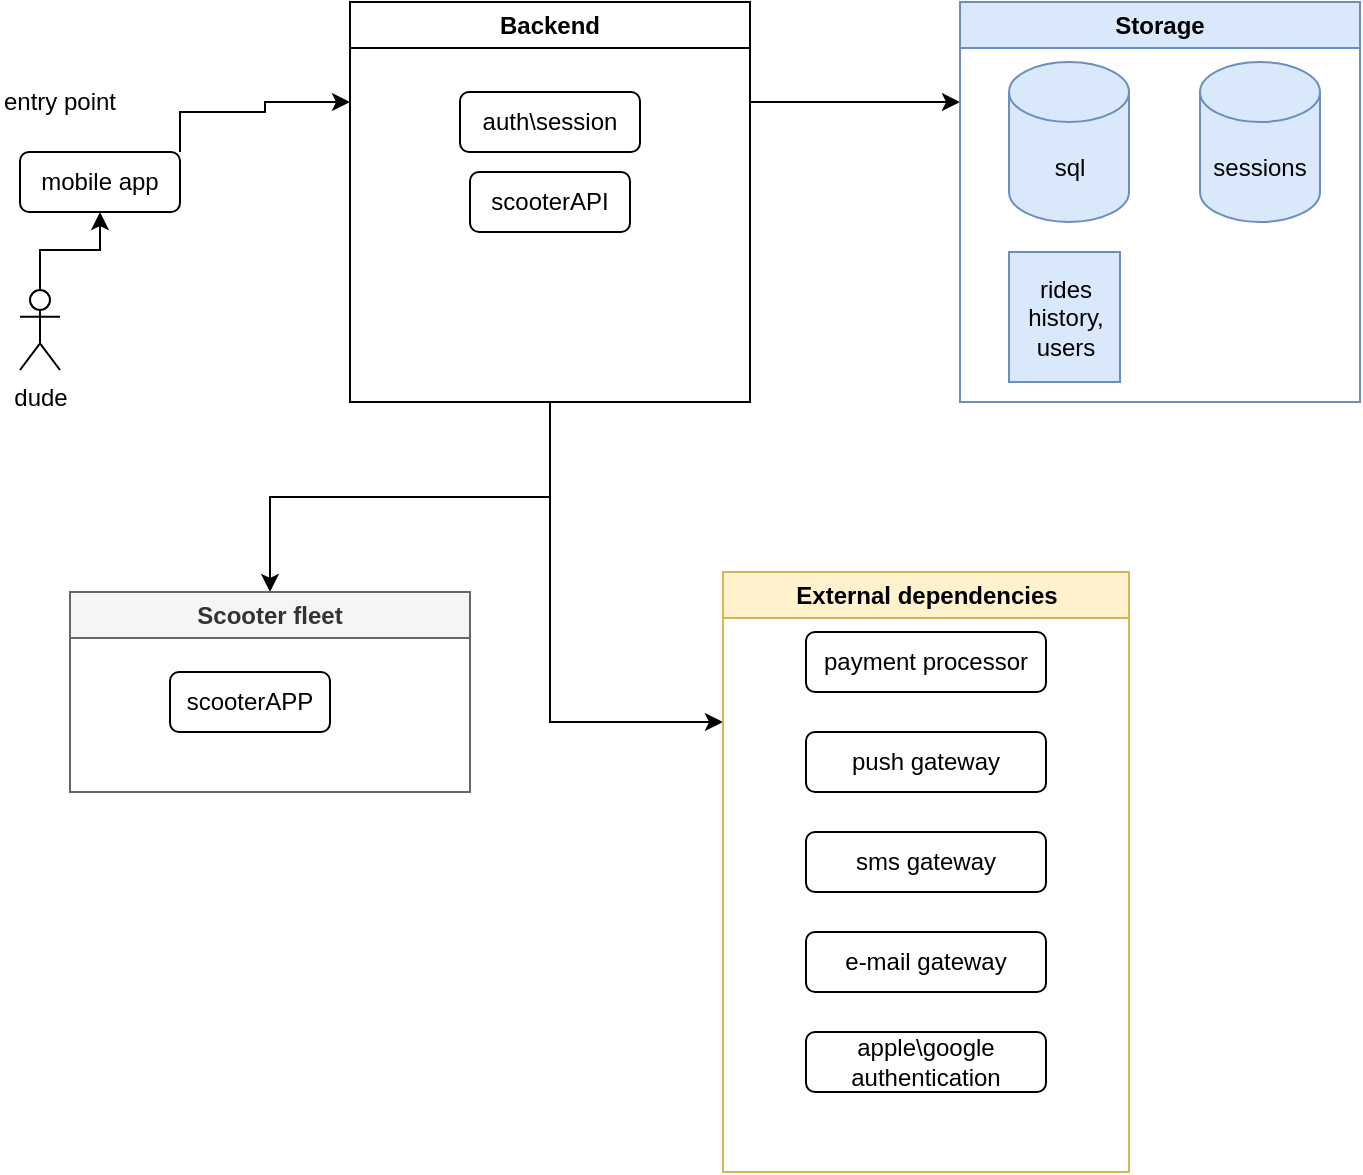 <mxfile version="21.6.2" type="github">
  <diagram name="Page-1" id="Am2LJb5aJQRjsUZjBQBN">
    <mxGraphModel dx="1221" dy="786" grid="1" gridSize="10" guides="1" tooltips="1" connect="1" arrows="1" fold="1" page="1" pageScale="1" pageWidth="827" pageHeight="1169" background="none" math="0" shadow="0">
      <root>
        <mxCell id="0" />
        <mxCell id="1" parent="0" />
        <mxCell id="fov3lNXXls2dyVqmJNGs-14" style="edgeStyle=orthogonalEdgeStyle;rounded=0;orthogonalLoop=1;jettySize=auto;html=1;exitX=0.5;exitY=0;exitDx=0;exitDy=0;exitPerimeter=0;entryX=0.5;entryY=1;entryDx=0;entryDy=0;" edge="1" parent="1" source="q9BPsh-HXrNiZBPe5cC2-1" target="q9BPsh-HXrNiZBPe5cC2-10">
          <mxGeometry relative="1" as="geometry" />
        </mxCell>
        <mxCell id="q9BPsh-HXrNiZBPe5cC2-1" value="dude" style="shape=umlActor;verticalLabelPosition=bottom;verticalAlign=top;html=1;outlineConnect=0;" parent="1" vertex="1">
          <mxGeometry x="30" y="179" width="20" height="40" as="geometry" />
        </mxCell>
        <mxCell id="q9BPsh-HXrNiZBPe5cC2-9" value="auth\session" style="rounded=1;whiteSpace=wrap;html=1;" parent="1" vertex="1">
          <mxGeometry x="250" y="80" width="90" height="30" as="geometry" />
        </mxCell>
        <mxCell id="q9BPsh-HXrNiZBPe5cC2-11" style="edgeStyle=orthogonalEdgeStyle;rounded=0;orthogonalLoop=1;jettySize=auto;html=1;exitX=1;exitY=0;exitDx=0;exitDy=0;entryX=0;entryY=0.25;entryDx=0;entryDy=0;" parent="1" source="q9BPsh-HXrNiZBPe5cC2-10" target="fov3lNXXls2dyVqmJNGs-4" edge="1">
          <mxGeometry relative="1" as="geometry">
            <mxPoint x="228.83" y="89.24" as="targetPoint" />
          </mxGeometry>
        </mxCell>
        <mxCell id="q9BPsh-HXrNiZBPe5cC2-10" value="mobile app" style="rounded=1;whiteSpace=wrap;html=1;" parent="1" vertex="1">
          <mxGeometry x="30" y="110" width="80" height="30" as="geometry" />
        </mxCell>
        <mxCell id="q9BPsh-HXrNiZBPe5cC2-12" value="scooterAPI" style="rounded=1;whiteSpace=wrap;html=1;" parent="1" vertex="1">
          <mxGeometry x="255" y="120" width="80" height="30" as="geometry" />
        </mxCell>
        <mxCell id="q9BPsh-HXrNiZBPe5cC2-15" value="payment processor" style="rounded=1;whiteSpace=wrap;html=1;" parent="1" vertex="1">
          <mxGeometry x="423" y="350" width="120" height="30" as="geometry" />
        </mxCell>
        <mxCell id="q9BPsh-HXrNiZBPe5cC2-16" value="push gateway" style="rounded=1;whiteSpace=wrap;html=1;" parent="1" vertex="1">
          <mxGeometry x="423" y="400" width="120" height="30" as="geometry" />
        </mxCell>
        <mxCell id="q9BPsh-HXrNiZBPe5cC2-17" value="sms gateway" style="rounded=1;whiteSpace=wrap;html=1;" parent="1" vertex="1">
          <mxGeometry x="423" y="450" width="120" height="30" as="geometry" />
        </mxCell>
        <mxCell id="q9BPsh-HXrNiZBPe5cC2-20" value="e-mail gateway" style="rounded=1;whiteSpace=wrap;html=1;" parent="1" vertex="1">
          <mxGeometry x="423" y="500" width="120" height="30" as="geometry" />
        </mxCell>
        <mxCell id="fov3lNXXls2dyVqmJNGs-18" style="edgeStyle=orthogonalEdgeStyle;rounded=0;orthogonalLoop=1;jettySize=auto;html=1;exitX=1;exitY=0.25;exitDx=0;exitDy=0;entryX=0;entryY=0.25;entryDx=0;entryDy=0;" edge="1" parent="1" source="fov3lNXXls2dyVqmJNGs-4" target="fov3lNXXls2dyVqmJNGs-16">
          <mxGeometry relative="1" as="geometry" />
        </mxCell>
        <mxCell id="fov3lNXXls2dyVqmJNGs-19" style="edgeStyle=orthogonalEdgeStyle;rounded=0;orthogonalLoop=1;jettySize=auto;html=1;exitX=0.5;exitY=1;exitDx=0;exitDy=0;entryX=0;entryY=0.25;entryDx=0;entryDy=0;" edge="1" parent="1" source="fov3lNXXls2dyVqmJNGs-4" target="fov3lNXXls2dyVqmJNGs-5">
          <mxGeometry relative="1" as="geometry" />
        </mxCell>
        <mxCell id="fov3lNXXls2dyVqmJNGs-24" style="edgeStyle=orthogonalEdgeStyle;rounded=0;orthogonalLoop=1;jettySize=auto;html=1;" edge="1" parent="1" source="fov3lNXXls2dyVqmJNGs-4" target="fov3lNXXls2dyVqmJNGs-23">
          <mxGeometry relative="1" as="geometry" />
        </mxCell>
        <mxCell id="fov3lNXXls2dyVqmJNGs-4" value="Backend" style="swimlane;whiteSpace=wrap;html=1;" vertex="1" parent="1">
          <mxGeometry x="195" y="35" width="200" height="200" as="geometry" />
        </mxCell>
        <mxCell id="fov3lNXXls2dyVqmJNGs-5" value="External dependencies" style="swimlane;whiteSpace=wrap;html=1;fillColor=#fff2cc;strokeColor=#d6b656;" vertex="1" parent="1">
          <mxGeometry x="381.5" y="320" width="203" height="300" as="geometry">
            <mxRectangle x="381.5" y="320" width="170" height="30" as="alternateBounds" />
          </mxGeometry>
        </mxCell>
        <mxCell id="fov3lNXXls2dyVqmJNGs-15" value="apple\google authentication" style="rounded=1;whiteSpace=wrap;html=1;" vertex="1" parent="fov3lNXXls2dyVqmJNGs-5">
          <mxGeometry x="41.5" y="230" width="120" height="30" as="geometry" />
        </mxCell>
        <mxCell id="fov3lNXXls2dyVqmJNGs-7" value="entry point" style="text;html=1;strokeColor=none;fillColor=none;align=center;verticalAlign=middle;whiteSpace=wrap;rounded=0;" vertex="1" parent="1">
          <mxGeometry x="20" y="70" width="60" height="30" as="geometry" />
        </mxCell>
        <mxCell id="fov3lNXXls2dyVqmJNGs-16" value="Storage" style="swimlane;whiteSpace=wrap;html=1;fillColor=#dae8fc;strokeColor=#6c8ebf;" vertex="1" parent="1">
          <mxGeometry x="500" y="35" width="200" height="200" as="geometry" />
        </mxCell>
        <mxCell id="fov3lNXXls2dyVqmJNGs-20" value="sql" style="shape=cylinder3;whiteSpace=wrap;html=1;boundedLbl=1;backgroundOutline=1;size=15;fillColor=#dae8fc;strokeColor=#6c8ebf;" vertex="1" parent="fov3lNXXls2dyVqmJNGs-16">
          <mxGeometry x="24.5" y="30" width="60" height="80" as="geometry" />
        </mxCell>
        <mxCell id="fov3lNXXls2dyVqmJNGs-21" value="rides history, users" style="text;html=1;strokeColor=#6c8ebf;fillColor=#dae8fc;align=center;verticalAlign=middle;whiteSpace=wrap;rounded=0;" vertex="1" parent="fov3lNXXls2dyVqmJNGs-16">
          <mxGeometry x="24.5" y="125" width="55.5" height="65" as="geometry" />
        </mxCell>
        <mxCell id="fov3lNXXls2dyVqmJNGs-22" value="sessions" style="shape=cylinder3;whiteSpace=wrap;html=1;boundedLbl=1;backgroundOutline=1;size=15;fillColor=#dae8fc;strokeColor=#6c8ebf;" vertex="1" parent="fov3lNXXls2dyVqmJNGs-16">
          <mxGeometry x="120" y="30" width="60" height="80" as="geometry" />
        </mxCell>
        <mxCell id="fov3lNXXls2dyVqmJNGs-23" value="Scooter fleet" style="swimlane;whiteSpace=wrap;html=1;fillColor=#f5f5f5;fontColor=#333333;strokeColor=#666666;" vertex="1" parent="1">
          <mxGeometry x="55" y="330" width="200" height="100" as="geometry" />
        </mxCell>
        <mxCell id="fov3lNXXls2dyVqmJNGs-25" value="scooterAPP" style="rounded=1;whiteSpace=wrap;html=1;" vertex="1" parent="fov3lNXXls2dyVqmJNGs-23">
          <mxGeometry x="50" y="40" width="80" height="30" as="geometry" />
        </mxCell>
      </root>
    </mxGraphModel>
  </diagram>
</mxfile>

